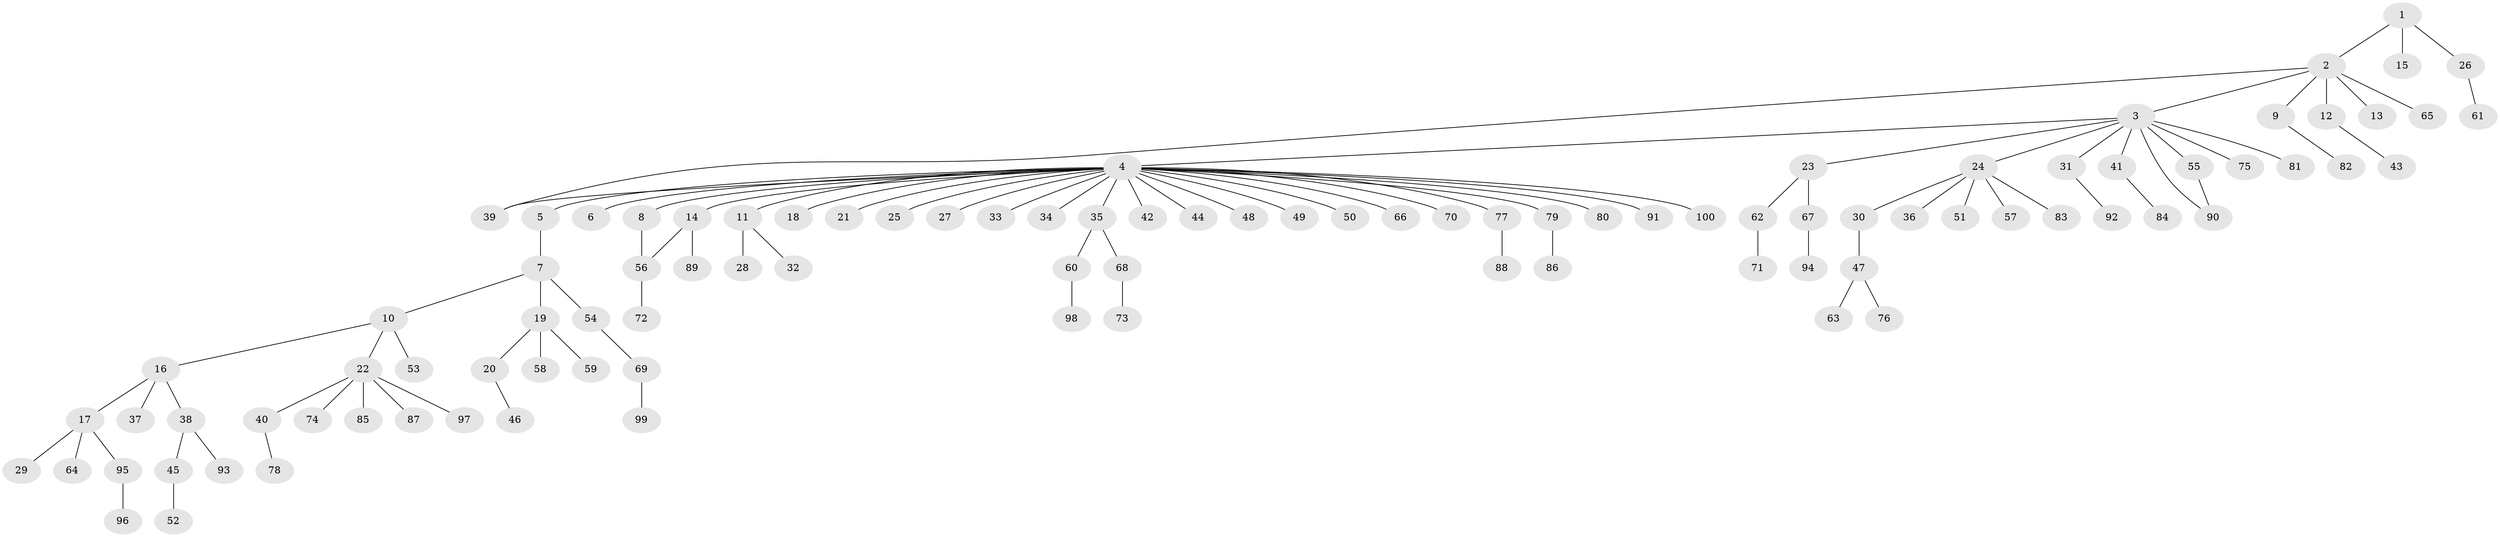 // coarse degree distribution, {3: 0.05263157894736842, 6: 0.02631578947368421, 10: 0.013157894736842105, 26: 0.013157894736842105, 1: 0.6710526315789473, 2: 0.18421052631578946, 5: 0.039473684210526314}
// Generated by graph-tools (version 1.1) at 2025/51/02/27/25 19:51:56]
// undirected, 100 vertices, 102 edges
graph export_dot {
graph [start="1"]
  node [color=gray90,style=filled];
  1;
  2;
  3;
  4;
  5;
  6;
  7;
  8;
  9;
  10;
  11;
  12;
  13;
  14;
  15;
  16;
  17;
  18;
  19;
  20;
  21;
  22;
  23;
  24;
  25;
  26;
  27;
  28;
  29;
  30;
  31;
  32;
  33;
  34;
  35;
  36;
  37;
  38;
  39;
  40;
  41;
  42;
  43;
  44;
  45;
  46;
  47;
  48;
  49;
  50;
  51;
  52;
  53;
  54;
  55;
  56;
  57;
  58;
  59;
  60;
  61;
  62;
  63;
  64;
  65;
  66;
  67;
  68;
  69;
  70;
  71;
  72;
  73;
  74;
  75;
  76;
  77;
  78;
  79;
  80;
  81;
  82;
  83;
  84;
  85;
  86;
  87;
  88;
  89;
  90;
  91;
  92;
  93;
  94;
  95;
  96;
  97;
  98;
  99;
  100;
  1 -- 2;
  1 -- 15;
  1 -- 26;
  2 -- 3;
  2 -- 9;
  2 -- 12;
  2 -- 13;
  2 -- 39;
  2 -- 65;
  3 -- 4;
  3 -- 23;
  3 -- 24;
  3 -- 31;
  3 -- 41;
  3 -- 55;
  3 -- 75;
  3 -- 81;
  3 -- 90;
  4 -- 5;
  4 -- 6;
  4 -- 8;
  4 -- 11;
  4 -- 14;
  4 -- 18;
  4 -- 21;
  4 -- 25;
  4 -- 27;
  4 -- 33;
  4 -- 34;
  4 -- 35;
  4 -- 39;
  4 -- 42;
  4 -- 44;
  4 -- 48;
  4 -- 49;
  4 -- 50;
  4 -- 66;
  4 -- 70;
  4 -- 77;
  4 -- 79;
  4 -- 80;
  4 -- 91;
  4 -- 100;
  5 -- 7;
  7 -- 10;
  7 -- 19;
  7 -- 54;
  8 -- 56;
  9 -- 82;
  10 -- 16;
  10 -- 22;
  10 -- 53;
  11 -- 28;
  11 -- 32;
  12 -- 43;
  14 -- 56;
  14 -- 89;
  16 -- 17;
  16 -- 37;
  16 -- 38;
  17 -- 29;
  17 -- 64;
  17 -- 95;
  19 -- 20;
  19 -- 58;
  19 -- 59;
  20 -- 46;
  22 -- 40;
  22 -- 74;
  22 -- 85;
  22 -- 87;
  22 -- 97;
  23 -- 62;
  23 -- 67;
  24 -- 30;
  24 -- 36;
  24 -- 51;
  24 -- 57;
  24 -- 83;
  26 -- 61;
  30 -- 47;
  31 -- 92;
  35 -- 60;
  35 -- 68;
  38 -- 45;
  38 -- 93;
  40 -- 78;
  41 -- 84;
  45 -- 52;
  47 -- 63;
  47 -- 76;
  54 -- 69;
  55 -- 90;
  56 -- 72;
  60 -- 98;
  62 -- 71;
  67 -- 94;
  68 -- 73;
  69 -- 99;
  77 -- 88;
  79 -- 86;
  95 -- 96;
}
